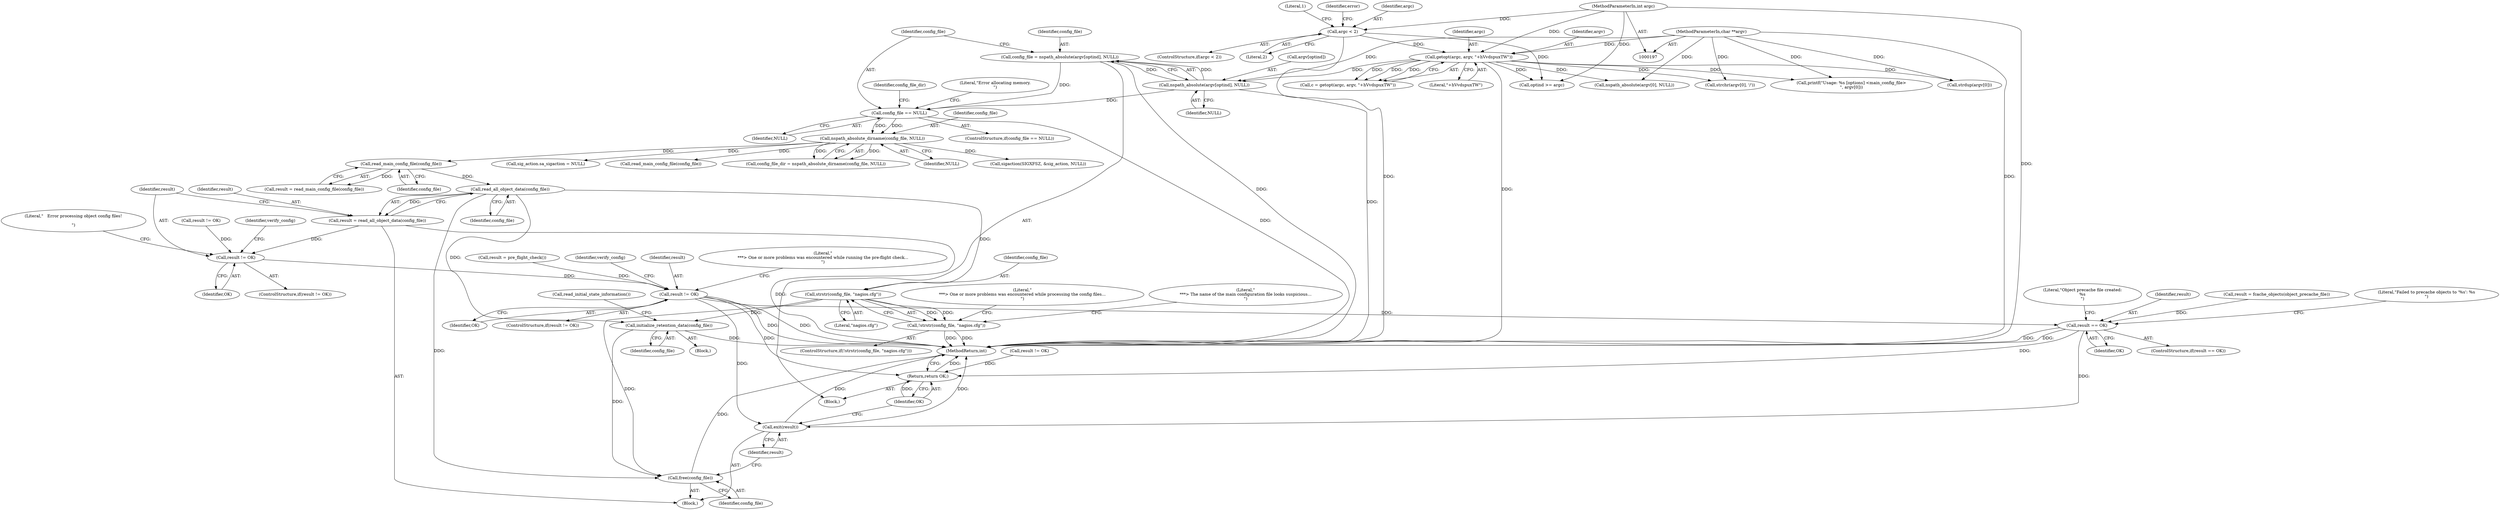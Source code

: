 digraph "0_nagioscore_1b197346d490df2e2d3b1dcce5ac6134ad0c8752@API" {
"1000544" [label="(Call,read_all_object_data(config_file))"];
"1000502" [label="(Call,read_main_config_file(config_file))"];
"1000457" [label="(Call,nspath_absolute_dirname(config_file, NULL))"];
"1000447" [label="(Call,config_file == NULL)"];
"1000439" [label="(Call,config_file = nspath_absolute(argv[optind], NULL))"];
"1000441" [label="(Call,nspath_absolute(argv[optind], NULL))"];
"1000257" [label="(Call,getopt(argc, argv, \"+hVvdspuxTW\"))"];
"1000246" [label="(Call,argc < 2)"];
"1000198" [label="(MethodParameterIn,int argc)"];
"1000199" [label="(MethodParameterIn,char **argv)"];
"1000542" [label="(Call,result = read_all_object_data(config_file))"];
"1000547" [label="(Call,result != OK)"];
"1000599" [label="(Call,result != OK)"];
"1000653" [label="(Call,result == OK)"];
"1000675" [label="(Call,exit(result))"];
"1001237" [label="(Return,return OK;)"];
"1000555" [label="(Call,strstr(config_file, \"nagios.cfg\"))"];
"1000554" [label="(Call,!strstr(config_file, \"nagios.cfg\"))"];
"1000634" [label="(Call,initialize_retention_data(config_file))"];
"1000673" [label="(Call,free(config_file))"];
"1000441" [label="(Call,nspath_absolute(argv[optind], NULL))"];
"1000457" [label="(Call,nspath_absolute_dirname(config_file, NULL))"];
"1000253" [label="(Literal,1)"];
"1000246" [label="(Call,argc < 2)"];
"1000646" [label="(Call,result = fcache_objects(object_precache_file))"];
"1000630" [label="(Block,)"];
"1000556" [label="(Identifier,config_file)"];
"1000448" [label="(Identifier,config_file)"];
"1000458" [label="(Identifier,config_file)"];
"1000674" [label="(Identifier,config_file)"];
"1000493" [label="(Block,)"];
"1000652" [label="(ControlStructure,if(result == OK))"];
"1000257" [label="(Call,getopt(argc, argv, \"+hVvdspuxTW\"))"];
"1000250" [label="(Identifier,error)"];
"1000635" [label="(Identifier,config_file)"];
"1000601" [label="(Identifier,OK)"];
"1000460" [label="(Call,sig_action.sa_sigaction = NULL)"];
"1000604" [label="(Literal,\"\n***> One or more problems was encountered while running the pre-flight check...\n\")"];
"1000663" [label="(Literal,\"Failed to precache objects to '%s': %s\n\")"];
"1000675" [label="(Call,exit(result))"];
"1000500" [label="(Call,result = read_main_config_file(config_file))"];
"1000658" [label="(Literal,\"Object precache file created:\n%s\n\")"];
"1001238" [label="(Identifier,OK)"];
"1000545" [label="(Identifier,config_file)"];
"1000748" [label="(Call,read_main_config_file(config_file))"];
"1000554" [label="(Call,!strstr(config_file, \"nagios.cfg\"))"];
"1000544" [label="(Call,read_all_object_data(config_file))"];
"1000398" [label="(Call,printf(\"Usage: %s [options] <main_config_file>\n\", argv[0]))"];
"1000589" [label="(Identifier,verify_config)"];
"1000571" [label="(Literal,\"\n***> One or more problems was encountered while processing the config files...\n\")"];
"1000248" [label="(Literal,2)"];
"1000549" [label="(Identifier,OK)"];
"1000547" [label="(Call,result != OK)"];
"1000259" [label="(Identifier,argv)"];
"1000673" [label="(Call,free(config_file))"];
"1000445" [label="(Identifier,NULL)"];
"1000439" [label="(Call,config_file = nspath_absolute(argv[optind], NULL))"];
"1000255" [label="(Call,c = getopt(argc, argv, \"+hVvdspuxTW\"))"];
"1000687" [label="(Call,nspath_absolute(argv[0], NULL))"];
"1000440" [label="(Identifier,config_file)"];
"1000552" [label="(Literal,\"   Error processing object config files!\n\n\")"];
"1000598" [label="(ControlStructure,if(result != OK))"];
"1000599" [label="(Call,result != OK)"];
"1000247" [label="(Identifier,argc)"];
"1000503" [label="(Identifier,config_file)"];
"1000446" [label="(ControlStructure,if(config_file == NULL))"];
"1000260" [label="(Literal,\"+hVvdspuxTW\")"];
"1000595" [label="(Call,result = pre_flight_check())"];
"1000456" [label="(Identifier,config_file_dir)"];
"1000560" [label="(Literal,\"\n***> The name of the main configuration file looks suspicious...\n\")"];
"1000654" [label="(Identifier,result)"];
"1001024" [label="(Call,result != OK)"];
"1000452" [label="(Literal,\"Error allocating memory.\n\")"];
"1000622" [label="(Identifier,verify_config)"];
"1000459" [label="(Identifier,NULL)"];
"1000557" [label="(Literal,\"nagios.cfg\")"];
"1000553" [label="(ControlStructure,if(!strstr(config_file, \"nagios.cfg\")))"];
"1000505" [label="(Call,result != OK)"];
"1000502" [label="(Call,read_main_config_file(config_file))"];
"1000543" [label="(Identifier,result)"];
"1000199" [label="(MethodParameterIn,char **argv)"];
"1000680" [label="(Call,strchr(argv[0], '/'))"];
"1000676" [label="(Identifier,result)"];
"1000200" [label="(Block,)"];
"1000482" [label="(Call,sigaction(SIGXFSZ, &sig_action, NULL))"];
"1000245" [label="(ControlStructure,if(argc < 2))"];
"1000447" [label="(Call,config_file == NULL)"];
"1000455" [label="(Call,config_file_dir = nspath_absolute_dirname(config_file, NULL))"];
"1000634" [label="(Call,initialize_retention_data(config_file))"];
"1000636" [label="(Call,read_initial_state_information())"];
"1001237" [label="(Return,return OK;)"];
"1000546" [label="(ControlStructure,if(result != OK))"];
"1000695" [label="(Call,strdup(argv[0]))"];
"1000258" [label="(Identifier,argc)"];
"1001239" [label="(MethodReturn,int)"];
"1000548" [label="(Identifier,result)"];
"1000653" [label="(Call,result == OK)"];
"1000442" [label="(Call,argv[optind])"];
"1000655" [label="(Identifier,OK)"];
"1000542" [label="(Call,result = read_all_object_data(config_file))"];
"1000198" [label="(MethodParameterIn,int argc)"];
"1000555" [label="(Call,strstr(config_file, \"nagios.cfg\"))"];
"1000383" [label="(Call,optind >= argc)"];
"1000449" [label="(Identifier,NULL)"];
"1000600" [label="(Identifier,result)"];
"1000544" -> "1000542"  [label="AST: "];
"1000544" -> "1000545"  [label="CFG: "];
"1000545" -> "1000544"  [label="AST: "];
"1000542" -> "1000544"  [label="CFG: "];
"1000544" -> "1000542"  [label="DDG: "];
"1000502" -> "1000544"  [label="DDG: "];
"1000544" -> "1000555"  [label="DDG: "];
"1000544" -> "1000634"  [label="DDG: "];
"1000544" -> "1000673"  [label="DDG: "];
"1000502" -> "1000500"  [label="AST: "];
"1000502" -> "1000503"  [label="CFG: "];
"1000503" -> "1000502"  [label="AST: "];
"1000500" -> "1000502"  [label="CFG: "];
"1000502" -> "1000500"  [label="DDG: "];
"1000457" -> "1000502"  [label="DDG: "];
"1000457" -> "1000455"  [label="AST: "];
"1000457" -> "1000459"  [label="CFG: "];
"1000458" -> "1000457"  [label="AST: "];
"1000459" -> "1000457"  [label="AST: "];
"1000455" -> "1000457"  [label="CFG: "];
"1000457" -> "1000455"  [label="DDG: "];
"1000457" -> "1000455"  [label="DDG: "];
"1000447" -> "1000457"  [label="DDG: "];
"1000447" -> "1000457"  [label="DDG: "];
"1000457" -> "1000460"  [label="DDG: "];
"1000457" -> "1000482"  [label="DDG: "];
"1000457" -> "1000748"  [label="DDG: "];
"1000447" -> "1000446"  [label="AST: "];
"1000447" -> "1000449"  [label="CFG: "];
"1000448" -> "1000447"  [label="AST: "];
"1000449" -> "1000447"  [label="AST: "];
"1000452" -> "1000447"  [label="CFG: "];
"1000456" -> "1000447"  [label="CFG: "];
"1000447" -> "1001239"  [label="DDG: "];
"1000439" -> "1000447"  [label="DDG: "];
"1000441" -> "1000447"  [label="DDG: "];
"1000439" -> "1000200"  [label="AST: "];
"1000439" -> "1000441"  [label="CFG: "];
"1000440" -> "1000439"  [label="AST: "];
"1000441" -> "1000439"  [label="AST: "];
"1000448" -> "1000439"  [label="CFG: "];
"1000439" -> "1001239"  [label="DDG: "];
"1000441" -> "1000439"  [label="DDG: "];
"1000441" -> "1000439"  [label="DDG: "];
"1000441" -> "1000445"  [label="CFG: "];
"1000442" -> "1000441"  [label="AST: "];
"1000445" -> "1000441"  [label="AST: "];
"1000441" -> "1001239"  [label="DDG: "];
"1000257" -> "1000441"  [label="DDG: "];
"1000199" -> "1000441"  [label="DDG: "];
"1000257" -> "1000255"  [label="AST: "];
"1000257" -> "1000260"  [label="CFG: "];
"1000258" -> "1000257"  [label="AST: "];
"1000259" -> "1000257"  [label="AST: "];
"1000260" -> "1000257"  [label="AST: "];
"1000255" -> "1000257"  [label="CFG: "];
"1000257" -> "1001239"  [label="DDG: "];
"1000257" -> "1000255"  [label="DDG: "];
"1000257" -> "1000255"  [label="DDG: "];
"1000257" -> "1000255"  [label="DDG: "];
"1000246" -> "1000257"  [label="DDG: "];
"1000198" -> "1000257"  [label="DDG: "];
"1000199" -> "1000257"  [label="DDG: "];
"1000257" -> "1000383"  [label="DDG: "];
"1000257" -> "1000398"  [label="DDG: "];
"1000257" -> "1000680"  [label="DDG: "];
"1000257" -> "1000687"  [label="DDG: "];
"1000257" -> "1000695"  [label="DDG: "];
"1000246" -> "1000245"  [label="AST: "];
"1000246" -> "1000248"  [label="CFG: "];
"1000247" -> "1000246"  [label="AST: "];
"1000248" -> "1000246"  [label="AST: "];
"1000250" -> "1000246"  [label="CFG: "];
"1000253" -> "1000246"  [label="CFG: "];
"1000246" -> "1001239"  [label="DDG: "];
"1000198" -> "1000246"  [label="DDG: "];
"1000246" -> "1000383"  [label="DDG: "];
"1000198" -> "1000197"  [label="AST: "];
"1000198" -> "1001239"  [label="DDG: "];
"1000198" -> "1000383"  [label="DDG: "];
"1000199" -> "1000197"  [label="AST: "];
"1000199" -> "1001239"  [label="DDG: "];
"1000199" -> "1000398"  [label="DDG: "];
"1000199" -> "1000680"  [label="DDG: "];
"1000199" -> "1000687"  [label="DDG: "];
"1000199" -> "1000695"  [label="DDG: "];
"1000542" -> "1000493"  [label="AST: "];
"1000543" -> "1000542"  [label="AST: "];
"1000548" -> "1000542"  [label="CFG: "];
"1000542" -> "1001239"  [label="DDG: "];
"1000542" -> "1000547"  [label="DDG: "];
"1000547" -> "1000546"  [label="AST: "];
"1000547" -> "1000549"  [label="CFG: "];
"1000548" -> "1000547"  [label="AST: "];
"1000549" -> "1000547"  [label="AST: "];
"1000552" -> "1000547"  [label="CFG: "];
"1000589" -> "1000547"  [label="CFG: "];
"1000505" -> "1000547"  [label="DDG: "];
"1000547" -> "1000599"  [label="DDG: "];
"1000599" -> "1000598"  [label="AST: "];
"1000599" -> "1000601"  [label="CFG: "];
"1000600" -> "1000599"  [label="AST: "];
"1000601" -> "1000599"  [label="AST: "];
"1000604" -> "1000599"  [label="CFG: "];
"1000622" -> "1000599"  [label="CFG: "];
"1000599" -> "1001239"  [label="DDG: "];
"1000599" -> "1001239"  [label="DDG: "];
"1000595" -> "1000599"  [label="DDG: "];
"1000599" -> "1000653"  [label="DDG: "];
"1000599" -> "1000675"  [label="DDG: "];
"1000599" -> "1001237"  [label="DDG: "];
"1000653" -> "1000652"  [label="AST: "];
"1000653" -> "1000655"  [label="CFG: "];
"1000654" -> "1000653"  [label="AST: "];
"1000655" -> "1000653"  [label="AST: "];
"1000658" -> "1000653"  [label="CFG: "];
"1000663" -> "1000653"  [label="CFG: "];
"1000653" -> "1001239"  [label="DDG: "];
"1000653" -> "1001239"  [label="DDG: "];
"1000646" -> "1000653"  [label="DDG: "];
"1000653" -> "1000675"  [label="DDG: "];
"1000653" -> "1001237"  [label="DDG: "];
"1000675" -> "1000493"  [label="AST: "];
"1000675" -> "1000676"  [label="CFG: "];
"1000676" -> "1000675"  [label="AST: "];
"1001238" -> "1000675"  [label="CFG: "];
"1000675" -> "1001239"  [label="DDG: "];
"1000675" -> "1001239"  [label="DDG: "];
"1001237" -> "1000200"  [label="AST: "];
"1001237" -> "1001238"  [label="CFG: "];
"1001238" -> "1001237"  [label="AST: "];
"1001239" -> "1001237"  [label="CFG: "];
"1001237" -> "1001239"  [label="DDG: "];
"1001238" -> "1001237"  [label="DDG: "];
"1001024" -> "1001237"  [label="DDG: "];
"1000555" -> "1000554"  [label="AST: "];
"1000555" -> "1000557"  [label="CFG: "];
"1000556" -> "1000555"  [label="AST: "];
"1000557" -> "1000555"  [label="AST: "];
"1000554" -> "1000555"  [label="CFG: "];
"1000555" -> "1000554"  [label="DDG: "];
"1000555" -> "1000554"  [label="DDG: "];
"1000555" -> "1000634"  [label="DDG: "];
"1000555" -> "1000673"  [label="DDG: "];
"1000554" -> "1000553"  [label="AST: "];
"1000560" -> "1000554"  [label="CFG: "];
"1000571" -> "1000554"  [label="CFG: "];
"1000554" -> "1001239"  [label="DDG: "];
"1000554" -> "1001239"  [label="DDG: "];
"1000634" -> "1000630"  [label="AST: "];
"1000634" -> "1000635"  [label="CFG: "];
"1000635" -> "1000634"  [label="AST: "];
"1000636" -> "1000634"  [label="CFG: "];
"1000634" -> "1001239"  [label="DDG: "];
"1000634" -> "1000673"  [label="DDG: "];
"1000673" -> "1000493"  [label="AST: "];
"1000673" -> "1000674"  [label="CFG: "];
"1000674" -> "1000673"  [label="AST: "];
"1000676" -> "1000673"  [label="CFG: "];
"1000673" -> "1001239"  [label="DDG: "];
}
